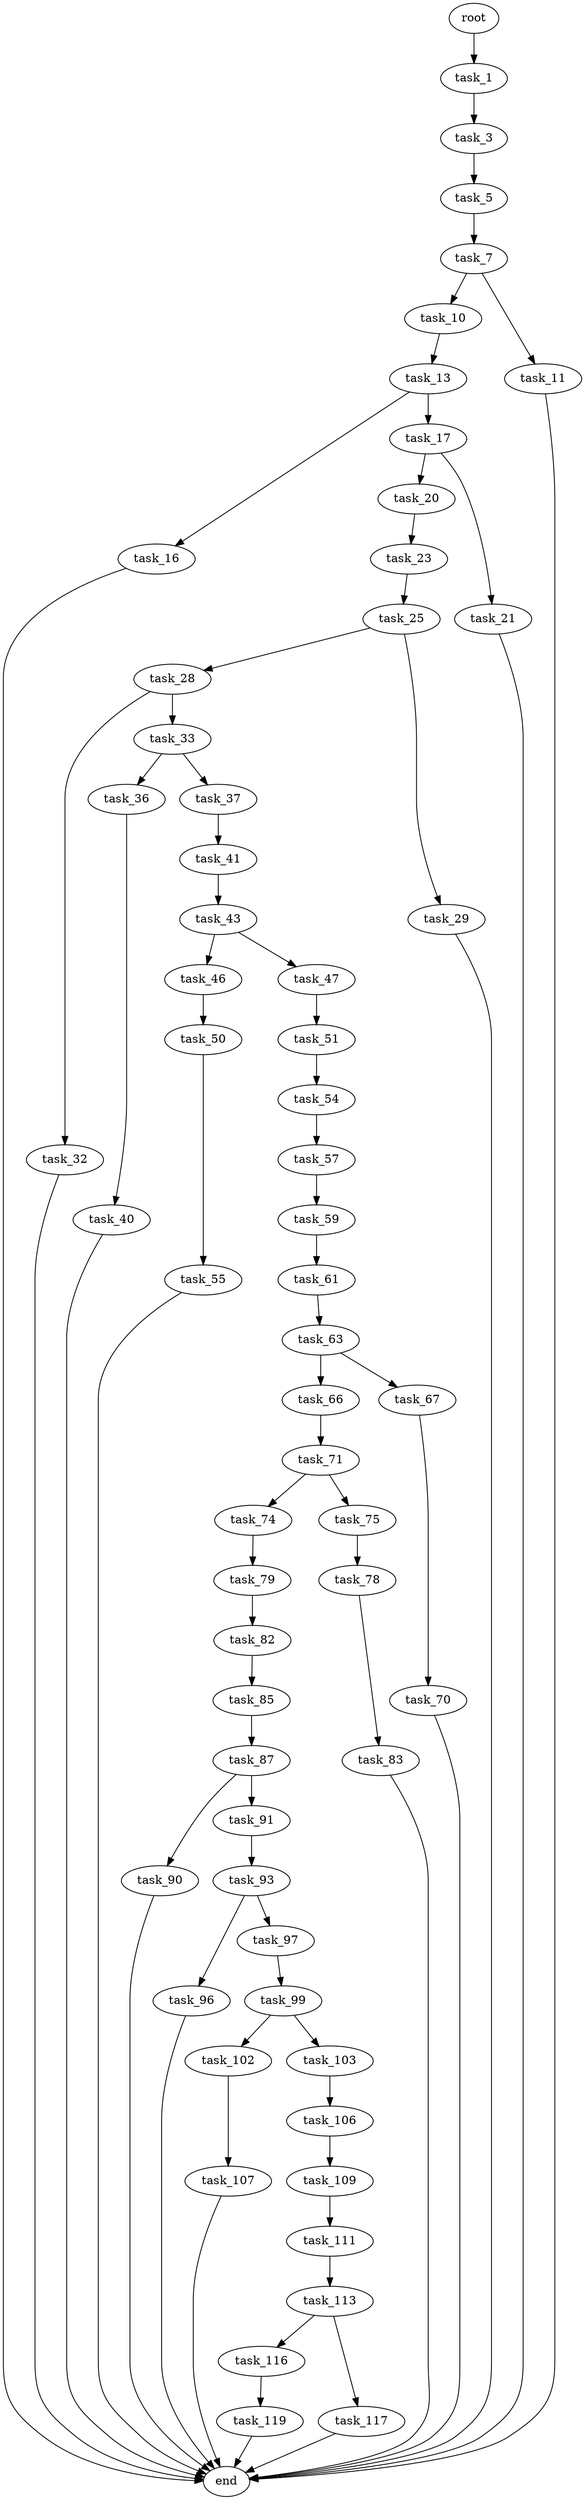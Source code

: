 digraph G {
  root [size="0.000000"];
  task_1 [size="11101502129.000000"];
  task_3 [size="25475905284.000000"];
  task_5 [size="28991029248.000000"];
  task_7 [size="12904146902.000000"];
  task_10 [size="2617164971.000000"];
  task_11 [size="4760594018.000000"];
  task_13 [size="549755813888.000000"];
  end [size="0.000000"];
  task_16 [size="158764943424.000000"];
  task_17 [size="24178141535.000000"];
  task_20 [size="1073741824000.000000"];
  task_21 [size="620090820908.000000"];
  task_23 [size="325237034504.000000"];
  task_25 [size="134217728000.000000"];
  task_28 [size="2110020260.000000"];
  task_29 [size="828186101823.000000"];
  task_32 [size="108099665366.000000"];
  task_33 [size="3348311404.000000"];
  task_36 [size="5588120553.000000"];
  task_37 [size="28991029248.000000"];
  task_40 [size="134217728000.000000"];
  task_41 [size="6539366048.000000"];
  task_43 [size="369016304488.000000"];
  task_46 [size="77049297048.000000"];
  task_47 [size="186642094567.000000"];
  task_50 [size="68719476736.000000"];
  task_51 [size="868919188119.000000"];
  task_55 [size="1073741824000.000000"];
  task_54 [size="32754231544.000000"];
  task_57 [size="68719476736.000000"];
  task_59 [size="109005220063.000000"];
  task_61 [size="83944653745.000000"];
  task_63 [size="134217728000.000000"];
  task_66 [size="1384784675.000000"];
  task_67 [size="1420021296.000000"];
  task_71 [size="20266165336.000000"];
  task_70 [size="28991029248.000000"];
  task_74 [size="32729541968.000000"];
  task_75 [size="12683538742.000000"];
  task_79 [size="9584478828.000000"];
  task_78 [size="368293445632.000000"];
  task_83 [size="1197416466.000000"];
  task_82 [size="68719476736.000000"];
  task_85 [size="1073741824000.000000"];
  task_87 [size="1197696836.000000"];
  task_90 [size="368293445632.000000"];
  task_91 [size="5798888971.000000"];
  task_93 [size="3417631667.000000"];
  task_96 [size="22413716896.000000"];
  task_97 [size="28070411862.000000"];
  task_99 [size="37621119250.000000"];
  task_102 [size="1830689938.000000"];
  task_103 [size="257380760427.000000"];
  task_107 [size="1050582615109.000000"];
  task_106 [size="1073741824000.000000"];
  task_109 [size="17617834838.000000"];
  task_111 [size="368293445632.000000"];
  task_113 [size="28991029248.000000"];
  task_116 [size="368293445632.000000"];
  task_117 [size="8589934592.000000"];
  task_119 [size="7512270914.000000"];

  root -> task_1 [size="1.000000"];
  task_1 -> task_3 [size="33554432.000000"];
  task_3 -> task_5 [size="679477248.000000"];
  task_5 -> task_7 [size="75497472.000000"];
  task_7 -> task_10 [size="411041792.000000"];
  task_7 -> task_11 [size="411041792.000000"];
  task_10 -> task_13 [size="134217728.000000"];
  task_11 -> end [size="1.000000"];
  task_13 -> task_16 [size="536870912.000000"];
  task_13 -> task_17 [size="536870912.000000"];
  task_16 -> end [size="1.000000"];
  task_17 -> task_20 [size="75497472.000000"];
  task_17 -> task_21 [size="75497472.000000"];
  task_20 -> task_23 [size="838860800.000000"];
  task_21 -> end [size="1.000000"];
  task_23 -> task_25 [size="301989888.000000"];
  task_25 -> task_28 [size="209715200.000000"];
  task_25 -> task_29 [size="209715200.000000"];
  task_28 -> task_32 [size="75497472.000000"];
  task_28 -> task_33 [size="75497472.000000"];
  task_29 -> end [size="1.000000"];
  task_32 -> end [size="1.000000"];
  task_33 -> task_36 [size="134217728.000000"];
  task_33 -> task_37 [size="134217728.000000"];
  task_36 -> task_40 [size="209715200.000000"];
  task_37 -> task_41 [size="75497472.000000"];
  task_40 -> end [size="1.000000"];
  task_41 -> task_43 [size="134217728.000000"];
  task_43 -> task_46 [size="536870912.000000"];
  task_43 -> task_47 [size="536870912.000000"];
  task_46 -> task_50 [size="134217728.000000"];
  task_47 -> task_51 [size="209715200.000000"];
  task_50 -> task_55 [size="134217728.000000"];
  task_51 -> task_54 [size="679477248.000000"];
  task_55 -> end [size="1.000000"];
  task_54 -> task_57 [size="679477248.000000"];
  task_57 -> task_59 [size="134217728.000000"];
  task_59 -> task_61 [size="209715200.000000"];
  task_61 -> task_63 [size="75497472.000000"];
  task_63 -> task_66 [size="209715200.000000"];
  task_63 -> task_67 [size="209715200.000000"];
  task_66 -> task_71 [size="134217728.000000"];
  task_67 -> task_70 [size="33554432.000000"];
  task_71 -> task_74 [size="75497472.000000"];
  task_71 -> task_75 [size="75497472.000000"];
  task_70 -> end [size="1.000000"];
  task_74 -> task_79 [size="536870912.000000"];
  task_75 -> task_78 [size="301989888.000000"];
  task_79 -> task_82 [size="209715200.000000"];
  task_78 -> task_83 [size="411041792.000000"];
  task_83 -> end [size="1.000000"];
  task_82 -> task_85 [size="134217728.000000"];
  task_85 -> task_87 [size="838860800.000000"];
  task_87 -> task_90 [size="33554432.000000"];
  task_87 -> task_91 [size="33554432.000000"];
  task_90 -> end [size="1.000000"];
  task_91 -> task_93 [size="134217728.000000"];
  task_93 -> task_96 [size="75497472.000000"];
  task_93 -> task_97 [size="75497472.000000"];
  task_96 -> end [size="1.000000"];
  task_97 -> task_99 [size="679477248.000000"];
  task_99 -> task_102 [size="838860800.000000"];
  task_99 -> task_103 [size="838860800.000000"];
  task_102 -> task_107 [size="33554432.000000"];
  task_103 -> task_106 [size="411041792.000000"];
  task_107 -> end [size="1.000000"];
  task_106 -> task_109 [size="838860800.000000"];
  task_109 -> task_111 [size="301989888.000000"];
  task_111 -> task_113 [size="411041792.000000"];
  task_113 -> task_116 [size="75497472.000000"];
  task_113 -> task_117 [size="75497472.000000"];
  task_116 -> task_119 [size="411041792.000000"];
  task_117 -> end [size="1.000000"];
  task_119 -> end [size="1.000000"];
}

